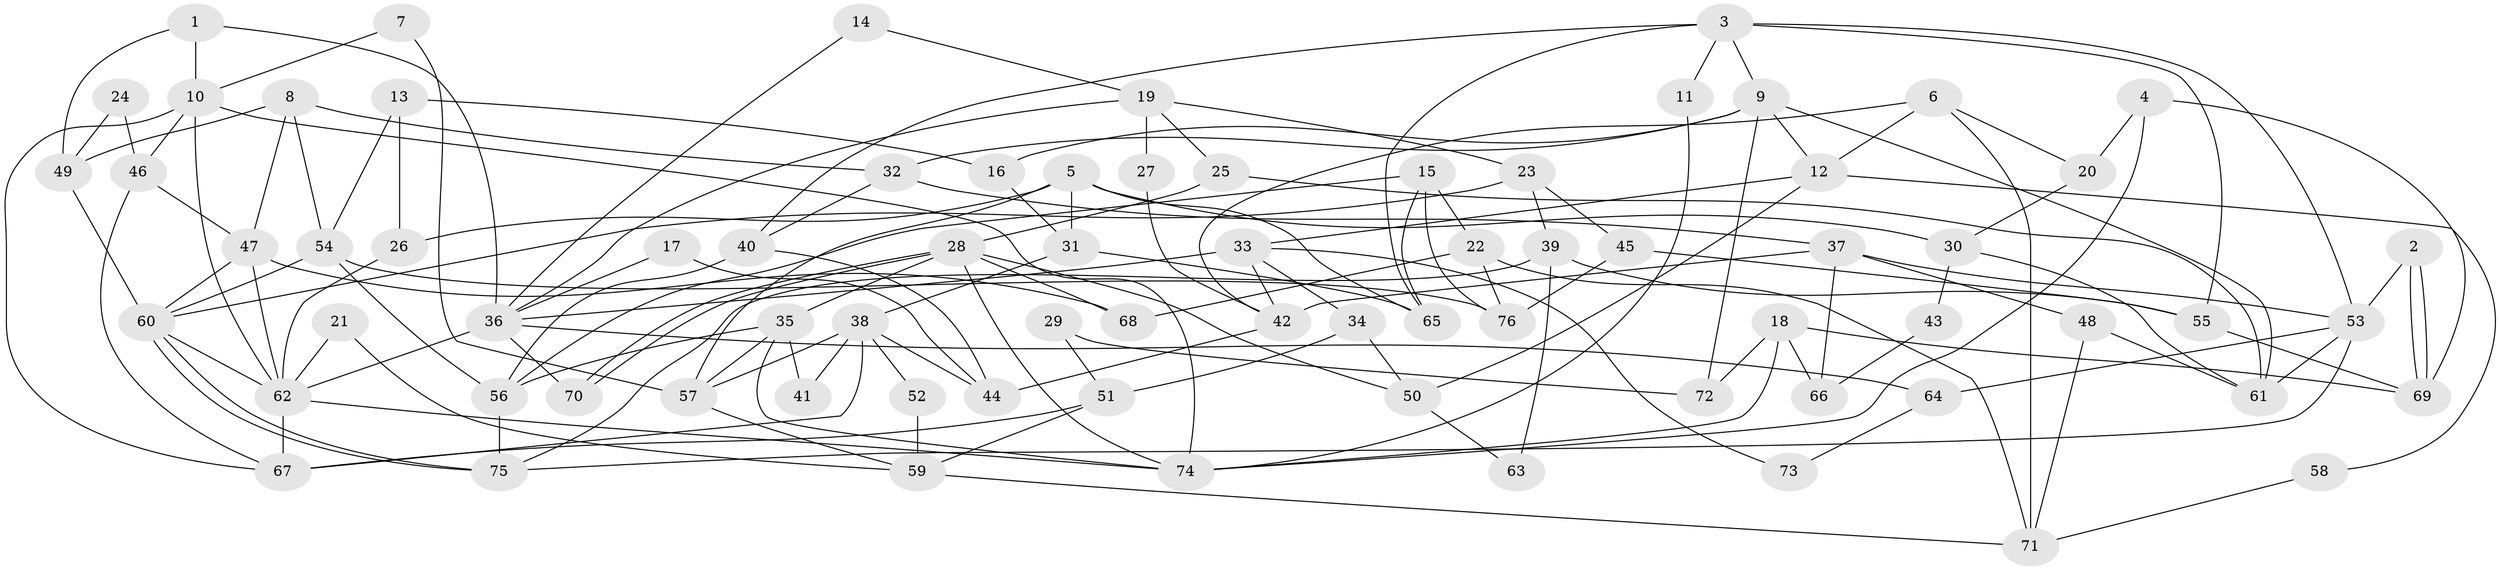 // coarse degree distribution, {9: 0.020833333333333332, 2: 0.125, 6: 0.125, 4: 0.1875, 7: 0.16666666666666666, 3: 0.16666666666666666, 8: 0.0625, 5: 0.14583333333333334}
// Generated by graph-tools (version 1.1) at 2025/41/03/06/25 10:41:55]
// undirected, 76 vertices, 152 edges
graph export_dot {
graph [start="1"]
  node [color=gray90,style=filled];
  1;
  2;
  3;
  4;
  5;
  6;
  7;
  8;
  9;
  10;
  11;
  12;
  13;
  14;
  15;
  16;
  17;
  18;
  19;
  20;
  21;
  22;
  23;
  24;
  25;
  26;
  27;
  28;
  29;
  30;
  31;
  32;
  33;
  34;
  35;
  36;
  37;
  38;
  39;
  40;
  41;
  42;
  43;
  44;
  45;
  46;
  47;
  48;
  49;
  50;
  51;
  52;
  53;
  54;
  55;
  56;
  57;
  58;
  59;
  60;
  61;
  62;
  63;
  64;
  65;
  66;
  67;
  68;
  69;
  70;
  71;
  72;
  73;
  74;
  75;
  76;
  1 -- 10;
  1 -- 49;
  1 -- 36;
  2 -- 69;
  2 -- 69;
  2 -- 53;
  3 -- 9;
  3 -- 65;
  3 -- 11;
  3 -- 40;
  3 -- 53;
  3 -- 55;
  4 -- 74;
  4 -- 69;
  4 -- 20;
  5 -- 30;
  5 -- 57;
  5 -- 26;
  5 -- 31;
  5 -- 65;
  6 -- 12;
  6 -- 71;
  6 -- 20;
  6 -- 42;
  7 -- 10;
  7 -- 57;
  8 -- 54;
  8 -- 32;
  8 -- 47;
  8 -- 49;
  9 -- 32;
  9 -- 16;
  9 -- 12;
  9 -- 61;
  9 -- 72;
  10 -- 74;
  10 -- 46;
  10 -- 62;
  10 -- 67;
  11 -- 74;
  12 -- 33;
  12 -- 50;
  12 -- 58;
  13 -- 54;
  13 -- 26;
  13 -- 16;
  14 -- 19;
  14 -- 36;
  15 -- 56;
  15 -- 76;
  15 -- 22;
  15 -- 65;
  16 -- 31;
  17 -- 36;
  17 -- 44;
  18 -- 69;
  18 -- 74;
  18 -- 66;
  18 -- 72;
  19 -- 36;
  19 -- 23;
  19 -- 25;
  19 -- 27;
  20 -- 30;
  21 -- 59;
  21 -- 62;
  22 -- 71;
  22 -- 68;
  22 -- 76;
  23 -- 60;
  23 -- 45;
  23 -- 39;
  24 -- 49;
  24 -- 46;
  25 -- 28;
  25 -- 61;
  26 -- 62;
  27 -- 42;
  28 -- 70;
  28 -- 70;
  28 -- 68;
  28 -- 35;
  28 -- 50;
  28 -- 74;
  29 -- 72;
  29 -- 51;
  30 -- 61;
  30 -- 43;
  31 -- 65;
  31 -- 38;
  32 -- 40;
  32 -- 37;
  33 -- 36;
  33 -- 42;
  33 -- 34;
  33 -- 73;
  34 -- 50;
  34 -- 51;
  35 -- 74;
  35 -- 41;
  35 -- 56;
  35 -- 57;
  36 -- 62;
  36 -- 64;
  36 -- 70;
  37 -- 53;
  37 -- 42;
  37 -- 48;
  37 -- 66;
  38 -- 67;
  38 -- 41;
  38 -- 44;
  38 -- 52;
  38 -- 57;
  39 -- 75;
  39 -- 55;
  39 -- 63;
  40 -- 56;
  40 -- 44;
  42 -- 44;
  43 -- 66;
  45 -- 76;
  45 -- 55;
  46 -- 47;
  46 -- 67;
  47 -- 62;
  47 -- 60;
  47 -- 68;
  48 -- 61;
  48 -- 71;
  49 -- 60;
  50 -- 63;
  51 -- 67;
  51 -- 59;
  52 -- 59;
  53 -- 61;
  53 -- 64;
  53 -- 75;
  54 -- 60;
  54 -- 56;
  54 -- 76;
  55 -- 69;
  56 -- 75;
  57 -- 59;
  58 -- 71;
  59 -- 71;
  60 -- 75;
  60 -- 75;
  60 -- 62;
  62 -- 67;
  62 -- 74;
  64 -- 73;
}
